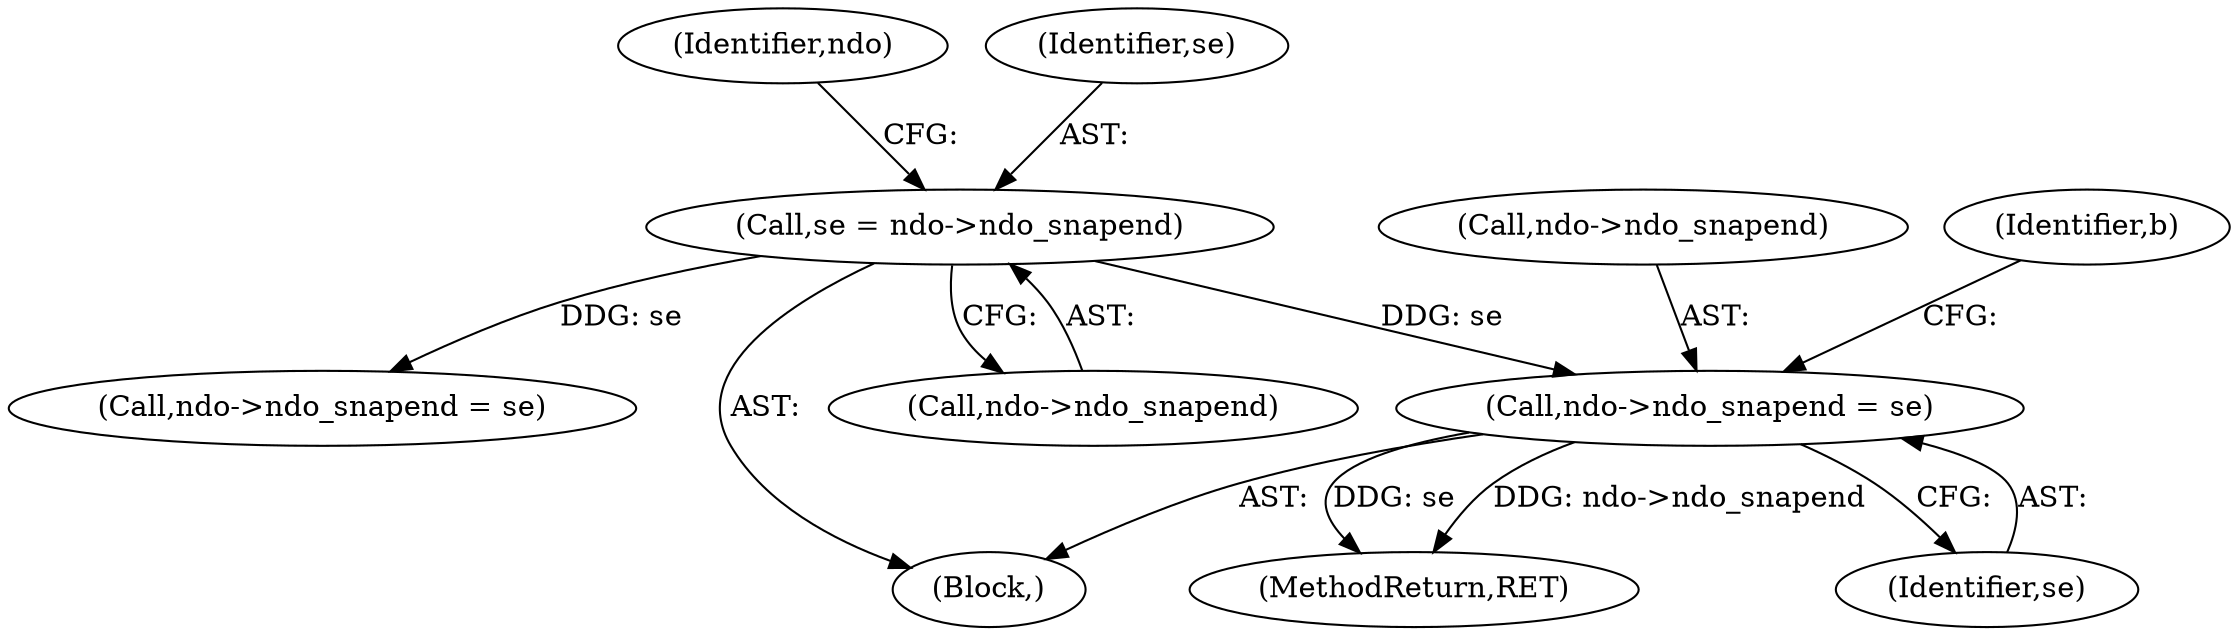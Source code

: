 digraph "0_tcpdump_0f95d441e4b5d7512cc5c326c8668a120e048eda@pointer" {
"1000295" [label="(Call,ndo->ndo_snapend = se)"];
"1000192" [label="(Call,se = ndo->ndo_snapend)"];
"1000194" [label="(Call,ndo->ndo_snapend)"];
"1000199" [label="(Identifier,ndo)"];
"1000286" [label="(Call,ndo->ndo_snapend = se)"];
"1000193" [label="(Identifier,se)"];
"1000295" [label="(Call,ndo->ndo_snapend = se)"];
"1000192" [label="(Call,se = ndo->ndo_snapend)"];
"1000296" [label="(Call,ndo->ndo_snapend)"];
"1000306" [label="(MethodReturn,RET)"];
"1000301" [label="(Identifier,b)"];
"1000112" [label="(Block,)"];
"1000299" [label="(Identifier,se)"];
"1000295" -> "1000112"  [label="AST: "];
"1000295" -> "1000299"  [label="CFG: "];
"1000296" -> "1000295"  [label="AST: "];
"1000299" -> "1000295"  [label="AST: "];
"1000301" -> "1000295"  [label="CFG: "];
"1000295" -> "1000306"  [label="DDG: ndo->ndo_snapend"];
"1000295" -> "1000306"  [label="DDG: se"];
"1000192" -> "1000295"  [label="DDG: se"];
"1000192" -> "1000112"  [label="AST: "];
"1000192" -> "1000194"  [label="CFG: "];
"1000193" -> "1000192"  [label="AST: "];
"1000194" -> "1000192"  [label="AST: "];
"1000199" -> "1000192"  [label="CFG: "];
"1000192" -> "1000286"  [label="DDG: se"];
}
